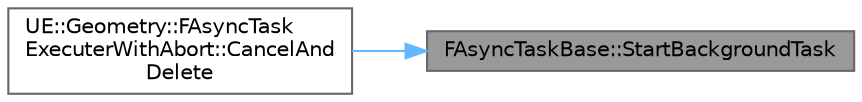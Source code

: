 digraph "FAsyncTaskBase::StartBackgroundTask"
{
 // INTERACTIVE_SVG=YES
 // LATEX_PDF_SIZE
  bgcolor="transparent";
  edge [fontname=Helvetica,fontsize=10,labelfontname=Helvetica,labelfontsize=10];
  node [fontname=Helvetica,fontsize=10,shape=box,height=0.2,width=0.4];
  rankdir="RL";
  Node1 [id="Node000001",label="FAsyncTaskBase::StartBackgroundTask",height=0.2,width=0.4,color="gray40", fillcolor="grey60", style="filled", fontcolor="black",tooltip="Queue this task for processing by the background thread pool."];
  Node1 -> Node2 [id="edge1_Node000001_Node000002",dir="back",color="steelblue1",style="solid",tooltip=" "];
  Node2 [id="Node000002",label="UE::Geometry::FAsyncTask\lExecuterWithAbort::CancelAnd\lDelete",height=0.2,width=0.4,color="grey40", fillcolor="white", style="filled",URL="$d1/dab/classUE_1_1Geometry_1_1FAsyncTaskExecuterWithAbort.html#a7a59a722421dd829e04171a8264884fc",tooltip="Tells the child FAbandonableTask to terminate itself, via the bAbort flag passed in SetAbortSource,..."];
}
